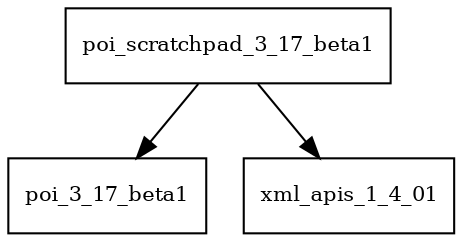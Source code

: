 digraph poi_scratchpad_3_17_beta1_dependencies {
  node [shape = box, fontsize=10.0];
  poi_scratchpad_3_17_beta1 -> poi_3_17_beta1;
  poi_scratchpad_3_17_beta1 -> xml_apis_1_4_01;
}
